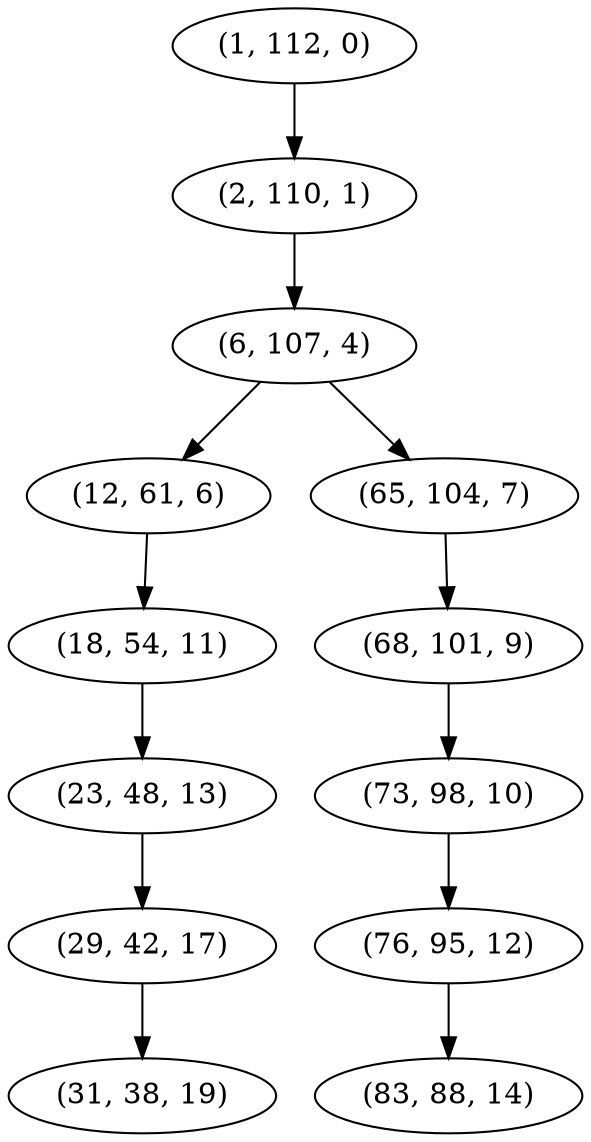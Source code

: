digraph tree {
    "(1, 112, 0)";
    "(2, 110, 1)";
    "(6, 107, 4)";
    "(12, 61, 6)";
    "(18, 54, 11)";
    "(23, 48, 13)";
    "(29, 42, 17)";
    "(31, 38, 19)";
    "(65, 104, 7)";
    "(68, 101, 9)";
    "(73, 98, 10)";
    "(76, 95, 12)";
    "(83, 88, 14)";
    "(1, 112, 0)" -> "(2, 110, 1)";
    "(2, 110, 1)" -> "(6, 107, 4)";
    "(6, 107, 4)" -> "(12, 61, 6)";
    "(6, 107, 4)" -> "(65, 104, 7)";
    "(12, 61, 6)" -> "(18, 54, 11)";
    "(18, 54, 11)" -> "(23, 48, 13)";
    "(23, 48, 13)" -> "(29, 42, 17)";
    "(29, 42, 17)" -> "(31, 38, 19)";
    "(65, 104, 7)" -> "(68, 101, 9)";
    "(68, 101, 9)" -> "(73, 98, 10)";
    "(73, 98, 10)" -> "(76, 95, 12)";
    "(76, 95, 12)" -> "(83, 88, 14)";
}
